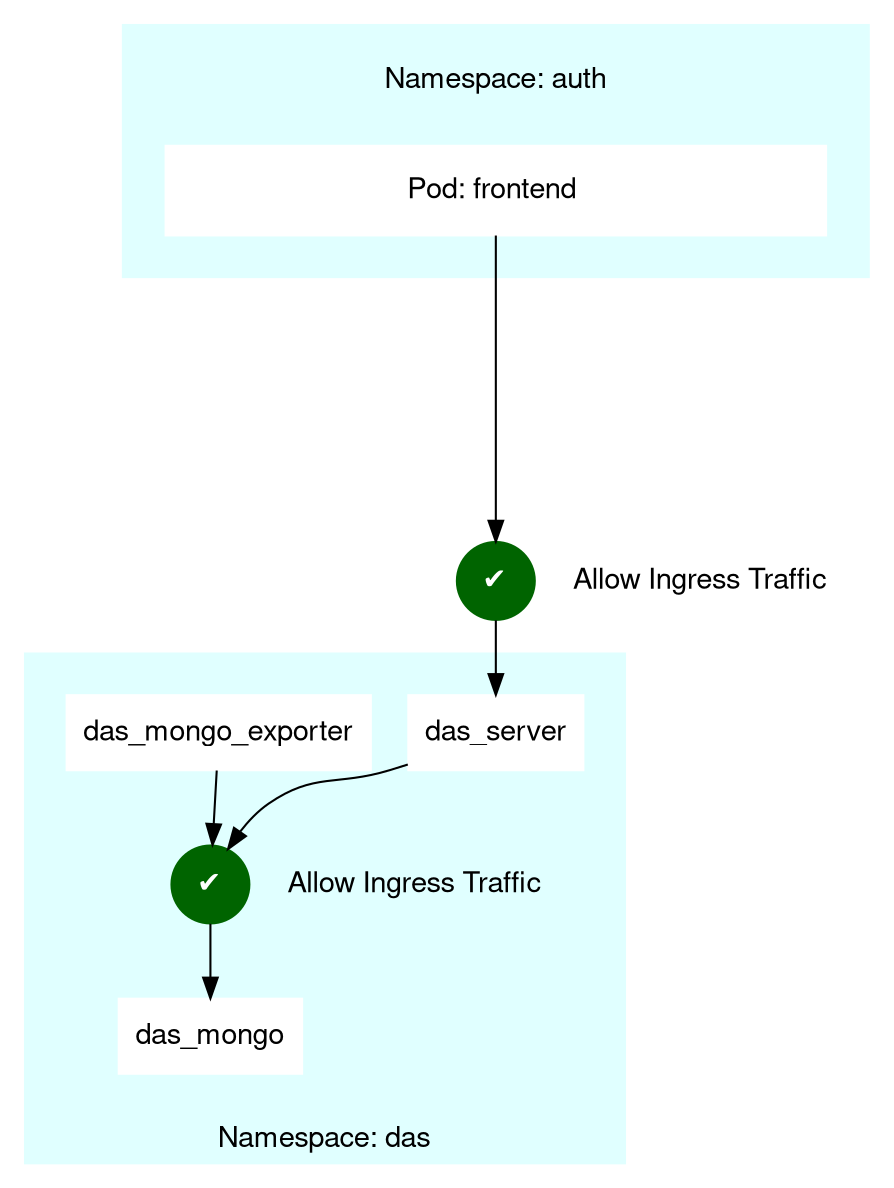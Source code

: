 digraph G {

	fontname="Helvetica,Arial,sans-serif"
	node [fontname="Helvetica,Arial,sans-serif"]
	edge [fontname="Helvetica,Arial,sans-serif"]
    node [shape=box, style=filled, color=white]

	subgraph cluster_0 {
		style=filled;
		color=lightcyan;
		node [style=filled, color=white, shape=box];
		frontend [label="    Pod: frontend     ", margin="1.4,0.2"]
		label = " \nNamespace: auth";
		labeljust="c"
		margin=20;
	}

	subgraph cluster_1 {
	    style=filled;
		color=lightcyan;
		node [style=filled, shape=box];
		label = "Namespace: das";
		labelloc=b;
		labeljust="c"
		margin=20;
		
        das_server[label="das_server", labeljust="c"]
		das_mongo[label="das_mongo", labeljust="c"]
		das_mongo_exporter[label="das_mongo_exporter", labeljust="c"]

		subgraph cluster_5 {
			label=""
			allow_label1[color=lightcyan, margin=0, label="Allow Ingress Traffic"]
			tick1[shape=circle, style=filled, color=darkgreen, fontcolor=white label=<&#10004;>]
		}

	}
	subgraph cluster_4 {
		color=white
		allow_label[color=white, margin=0, label="Allow Ingress Traffic"]
		tick[shape=circle, style=filled, color=darkgreen, fontcolor=white label=<&#10004;>]
	}
	
	
	frontend -> tick[minlen=4]

	tick -> das_server
	das_server -> tick1
	das_mongo_exporter -> tick1
	tick1 -> das_mongo


}